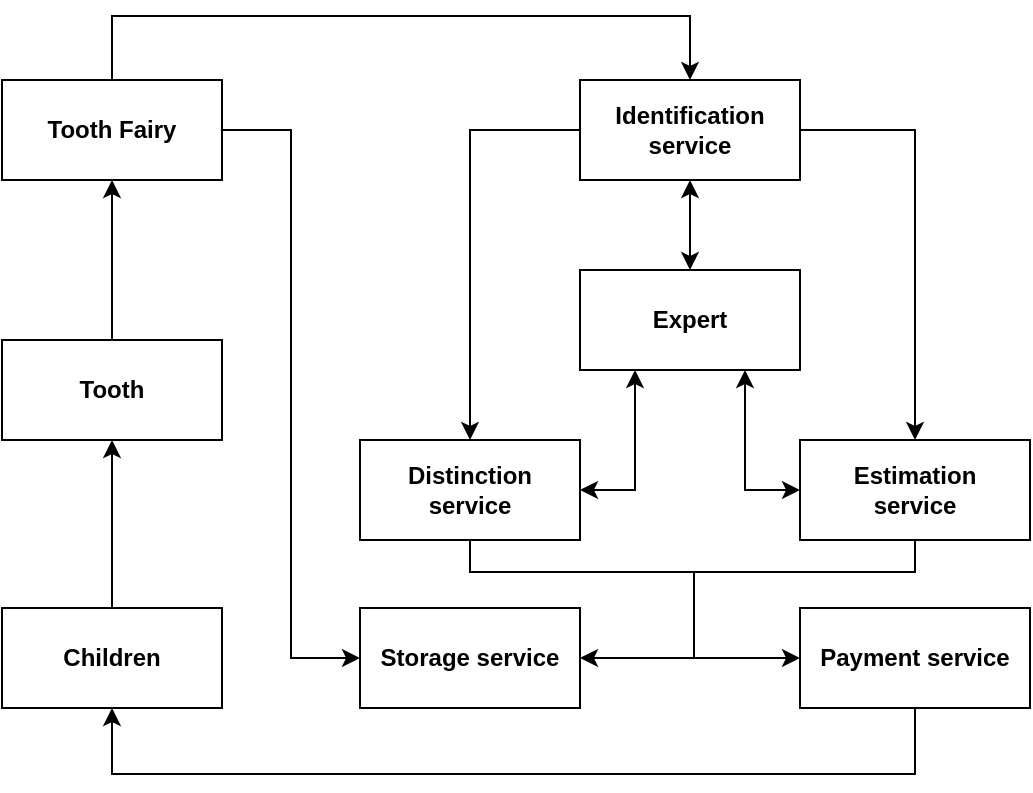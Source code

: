 <mxfile version="24.9.3">
  <diagram name="Page-1" id="7c7j97ExM4J1tIepNCJn">
    <mxGraphModel dx="1034" dy="679" grid="0" gridSize="10" guides="1" tooltips="1" connect="1" arrows="1" fold="1" page="0" pageScale="1" pageWidth="850" pageHeight="1100" math="0" shadow="0">
      <root>
        <mxCell id="0" />
        <mxCell id="1" parent="0" />
        <mxCell id="oGrtgn9L7tVtQ5_F4s7t-10" style="edgeStyle=orthogonalEdgeStyle;rounded=0;orthogonalLoop=1;jettySize=auto;html=1;exitX=0.5;exitY=0;exitDx=0;exitDy=0;entryX=0.5;entryY=0;entryDx=0;entryDy=0;" parent="1" source="oGrtgn9L7tVtQ5_F4s7t-2" target="oGrtgn9L7tVtQ5_F4s7t-5" edge="1">
          <mxGeometry relative="1" as="geometry">
            <Array as="points">
              <mxPoint x="7" y="148" />
              <mxPoint x="296" y="148" />
            </Array>
          </mxGeometry>
        </mxCell>
        <mxCell id="onGUmNa2HDrF9_WzgU1q-9" style="edgeStyle=orthogonalEdgeStyle;rounded=0;orthogonalLoop=1;jettySize=auto;html=1;exitX=1;exitY=0.5;exitDx=0;exitDy=0;entryX=0;entryY=0.5;entryDx=0;entryDy=0;" parent="1" source="oGrtgn9L7tVtQ5_F4s7t-2" target="oGrtgn9L7tVtQ5_F4s7t-9" edge="1">
          <mxGeometry relative="1" as="geometry" />
        </mxCell>
        <mxCell id="oGrtgn9L7tVtQ5_F4s7t-2" value="&lt;b&gt;Tooth Fairy&lt;/b&gt;" style="html=1;whiteSpace=wrap;" parent="1" vertex="1">
          <mxGeometry x="-48" y="180" width="110" height="50" as="geometry" />
        </mxCell>
        <mxCell id="oGrtgn9L7tVtQ5_F4s7t-16" style="edgeStyle=orthogonalEdgeStyle;rounded=0;orthogonalLoop=1;jettySize=auto;html=1;exitX=0.5;exitY=0;exitDx=0;exitDy=0;entryX=0.5;entryY=1;entryDx=0;entryDy=0;" parent="1" source="oGrtgn9L7tVtQ5_F4s7t-3" target="oGrtgn9L7tVtQ5_F4s7t-4" edge="1">
          <mxGeometry relative="1" as="geometry" />
        </mxCell>
        <mxCell id="oGrtgn9L7tVtQ5_F4s7t-3" value="&lt;b&gt;Children&lt;/b&gt;" style="html=1;whiteSpace=wrap;" parent="1" vertex="1">
          <mxGeometry x="-48" y="444" width="110" height="50" as="geometry" />
        </mxCell>
        <mxCell id="oGrtgn9L7tVtQ5_F4s7t-17" style="edgeStyle=orthogonalEdgeStyle;rounded=0;orthogonalLoop=1;jettySize=auto;html=1;exitX=0.5;exitY=0;exitDx=0;exitDy=0;entryX=0.5;entryY=1;entryDx=0;entryDy=0;" parent="1" source="oGrtgn9L7tVtQ5_F4s7t-4" target="oGrtgn9L7tVtQ5_F4s7t-2" edge="1">
          <mxGeometry relative="1" as="geometry" />
        </mxCell>
        <mxCell id="oGrtgn9L7tVtQ5_F4s7t-4" value="&lt;b&gt;Tooth&lt;/b&gt;" style="html=1;whiteSpace=wrap;" parent="1" vertex="1">
          <mxGeometry x="-48" y="310" width="110" height="50" as="geometry" />
        </mxCell>
        <mxCell id="onGUmNa2HDrF9_WzgU1q-5" style="edgeStyle=orthogonalEdgeStyle;rounded=0;orthogonalLoop=1;jettySize=auto;html=1;exitX=0;exitY=0.5;exitDx=0;exitDy=0;entryX=0.5;entryY=0;entryDx=0;entryDy=0;" parent="1" source="oGrtgn9L7tVtQ5_F4s7t-5" target="oGrtgn9L7tVtQ5_F4s7t-8" edge="1">
          <mxGeometry relative="1" as="geometry" />
        </mxCell>
        <mxCell id="onGUmNa2HDrF9_WzgU1q-6" style="edgeStyle=orthogonalEdgeStyle;rounded=0;orthogonalLoop=1;jettySize=auto;html=1;exitX=1;exitY=0.5;exitDx=0;exitDy=0;entryX=0.5;entryY=0;entryDx=0;entryDy=0;" parent="1" source="oGrtgn9L7tVtQ5_F4s7t-5" target="oGrtgn9L7tVtQ5_F4s7t-7" edge="1">
          <mxGeometry relative="1" as="geometry" />
        </mxCell>
        <mxCell id="oGrtgn9L7tVtQ5_F4s7t-5" value="&lt;b&gt;Identification&lt;/b&gt;&lt;div&gt;&lt;b&gt;service&lt;/b&gt;&lt;/div&gt;" style="html=1;whiteSpace=wrap;" parent="1" vertex="1">
          <mxGeometry x="241" y="180" width="110" height="50" as="geometry" />
        </mxCell>
        <mxCell id="oGrtgn9L7tVtQ5_F4s7t-15" style="edgeStyle=orthogonalEdgeStyle;rounded=0;orthogonalLoop=1;jettySize=auto;html=1;exitX=0.5;exitY=1;exitDx=0;exitDy=0;entryX=0.5;entryY=1;entryDx=0;entryDy=0;" parent="1" source="oGrtgn9L7tVtQ5_F4s7t-6" target="oGrtgn9L7tVtQ5_F4s7t-3" edge="1">
          <mxGeometry relative="1" as="geometry">
            <Array as="points">
              <mxPoint x="409" y="527" />
              <mxPoint x="7" y="527" />
            </Array>
          </mxGeometry>
        </mxCell>
        <mxCell id="oGrtgn9L7tVtQ5_F4s7t-6" value="&lt;b&gt;Payment service&lt;/b&gt;" style="html=1;whiteSpace=wrap;" parent="1" vertex="1">
          <mxGeometry x="351" y="444" width="115" height="50" as="geometry" />
        </mxCell>
        <mxCell id="UBnhvtp0Pl-LXD7bgFIG-4" style="edgeStyle=orthogonalEdgeStyle;rounded=0;orthogonalLoop=1;jettySize=auto;html=1;exitX=0.5;exitY=1;exitDx=0;exitDy=0;entryX=1;entryY=0.5;entryDx=0;entryDy=0;" edge="1" parent="1" source="oGrtgn9L7tVtQ5_F4s7t-7" target="oGrtgn9L7tVtQ5_F4s7t-9">
          <mxGeometry relative="1" as="geometry">
            <Array as="points">
              <mxPoint x="409" y="426" />
              <mxPoint x="298" y="426" />
              <mxPoint x="298" y="469" />
            </Array>
          </mxGeometry>
        </mxCell>
        <mxCell id="oGrtgn9L7tVtQ5_F4s7t-7" value="&lt;b&gt;Estimation&lt;/b&gt;&lt;div&gt;&lt;b&gt;service&lt;/b&gt;&lt;/div&gt;" style="html=1;whiteSpace=wrap;" parent="1" vertex="1">
          <mxGeometry x="351" y="360" width="115" height="50" as="geometry" />
        </mxCell>
        <mxCell id="UBnhvtp0Pl-LXD7bgFIG-3" style="edgeStyle=orthogonalEdgeStyle;rounded=0;orthogonalLoop=1;jettySize=auto;html=1;exitX=0.5;exitY=1;exitDx=0;exitDy=0;entryX=0;entryY=0.5;entryDx=0;entryDy=0;" edge="1" parent="1" source="oGrtgn9L7tVtQ5_F4s7t-8" target="oGrtgn9L7tVtQ5_F4s7t-6">
          <mxGeometry relative="1" as="geometry">
            <Array as="points">
              <mxPoint x="186" y="426" />
              <mxPoint x="298" y="426" />
              <mxPoint x="298" y="469" />
            </Array>
          </mxGeometry>
        </mxCell>
        <mxCell id="oGrtgn9L7tVtQ5_F4s7t-8" value="&lt;b&gt;Distinction&lt;/b&gt;&lt;div&gt;&lt;b&gt;service&lt;/b&gt;&lt;/div&gt;" style="html=1;whiteSpace=wrap;" parent="1" vertex="1">
          <mxGeometry x="131" y="360" width="110" height="50" as="geometry" />
        </mxCell>
        <mxCell id="oGrtgn9L7tVtQ5_F4s7t-9" value="&lt;b&gt;Storage service&lt;/b&gt;" style="html=1;whiteSpace=wrap;" parent="1" vertex="1">
          <mxGeometry x="131" y="444" width="110" height="50" as="geometry" />
        </mxCell>
        <mxCell id="UBnhvtp0Pl-LXD7bgFIG-5" style="edgeStyle=orthogonalEdgeStyle;rounded=0;orthogonalLoop=1;jettySize=auto;html=1;exitX=0.5;exitY=0;exitDx=0;exitDy=0;entryX=0.5;entryY=1;entryDx=0;entryDy=0;startArrow=classic;startFill=1;" edge="1" parent="1" source="onGUmNa2HDrF9_WzgU1q-7" target="oGrtgn9L7tVtQ5_F4s7t-5">
          <mxGeometry relative="1" as="geometry" />
        </mxCell>
        <mxCell id="UBnhvtp0Pl-LXD7bgFIG-7" style="edgeStyle=orthogonalEdgeStyle;rounded=0;orthogonalLoop=1;jettySize=auto;html=1;exitX=0.75;exitY=1;exitDx=0;exitDy=0;entryX=0;entryY=0.5;entryDx=0;entryDy=0;startArrow=classic;startFill=1;" edge="1" parent="1" source="onGUmNa2HDrF9_WzgU1q-7" target="oGrtgn9L7tVtQ5_F4s7t-7">
          <mxGeometry relative="1" as="geometry" />
        </mxCell>
        <mxCell id="UBnhvtp0Pl-LXD7bgFIG-8" style="edgeStyle=orthogonalEdgeStyle;rounded=0;orthogonalLoop=1;jettySize=auto;html=1;exitX=0.25;exitY=1;exitDx=0;exitDy=0;entryX=1;entryY=0.5;entryDx=0;entryDy=0;startArrow=classic;startFill=1;" edge="1" parent="1" source="onGUmNa2HDrF9_WzgU1q-7" target="oGrtgn9L7tVtQ5_F4s7t-8">
          <mxGeometry relative="1" as="geometry" />
        </mxCell>
        <mxCell id="onGUmNa2HDrF9_WzgU1q-7" value="&lt;b&gt;Expert&lt;/b&gt;" style="html=1;whiteSpace=wrap;" parent="1" vertex="1">
          <mxGeometry x="241" y="275" width="110" height="50" as="geometry" />
        </mxCell>
      </root>
    </mxGraphModel>
  </diagram>
</mxfile>
